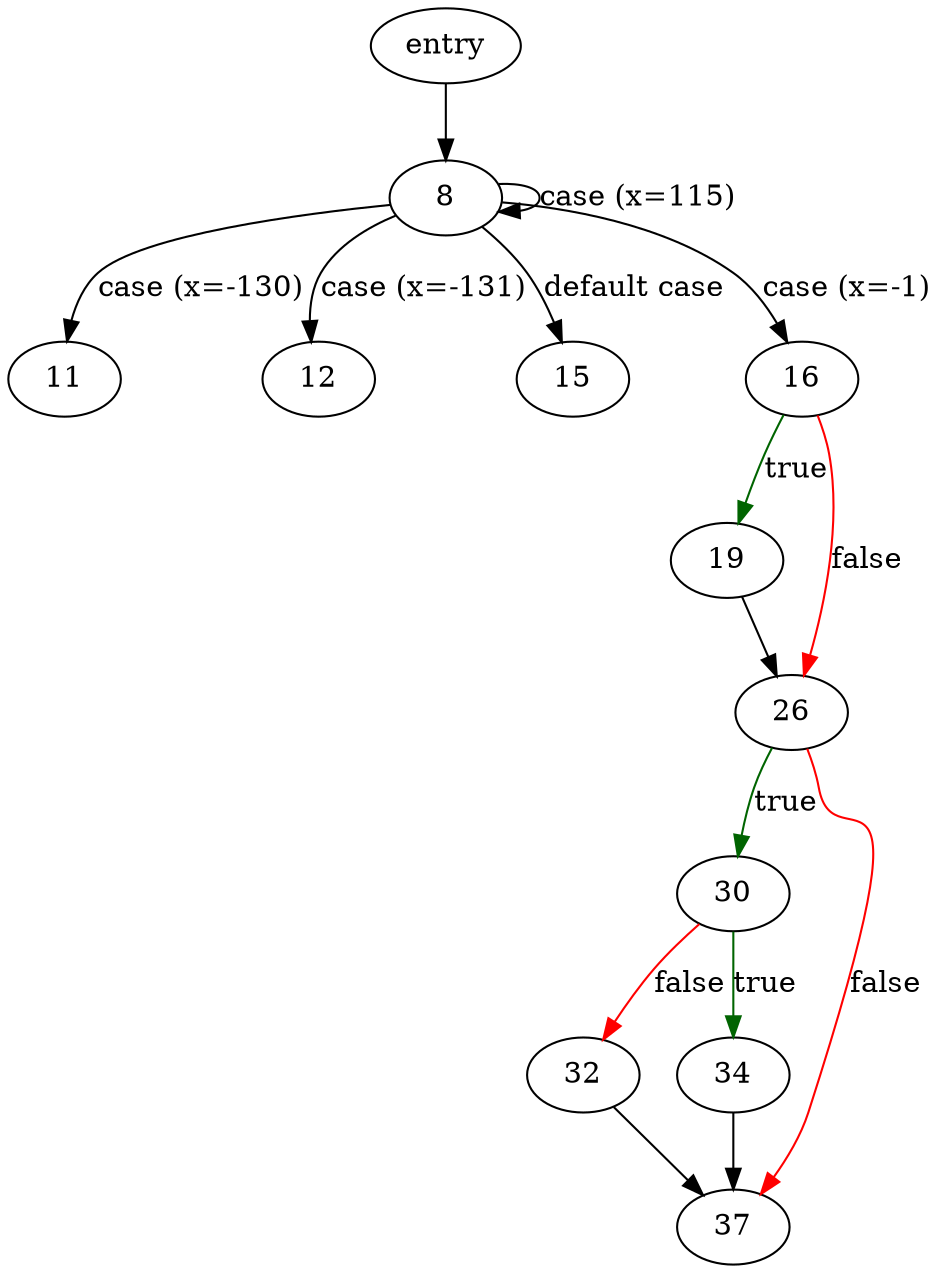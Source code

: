 digraph "main" {
	// Node definitions.
	2 [label=entry];
	8;
	11;
	12;
	15;
	16;
	19;
	26;
	30;
	32;
	34;
	37;

	// Edge definitions.
	2 -> 8;
	8 -> 8 [label="case (x=115)"];
	8 -> 11 [label="case (x=-130)"];
	8 -> 12 [label="case (x=-131)"];
	8 -> 15 [label="default case"];
	8 -> 16 [label="case (x=-1)"];
	16 -> 19 [
		color=darkgreen
		label=true
	];
	16 -> 26 [
		color=red
		label=false
	];
	19 -> 26;
	26 -> 30 [
		color=darkgreen
		label=true
	];
	26 -> 37 [
		color=red
		label=false
	];
	30 -> 32 [
		color=red
		label=false
	];
	30 -> 34 [
		color=darkgreen
		label=true
	];
	32 -> 37;
	34 -> 37;
}